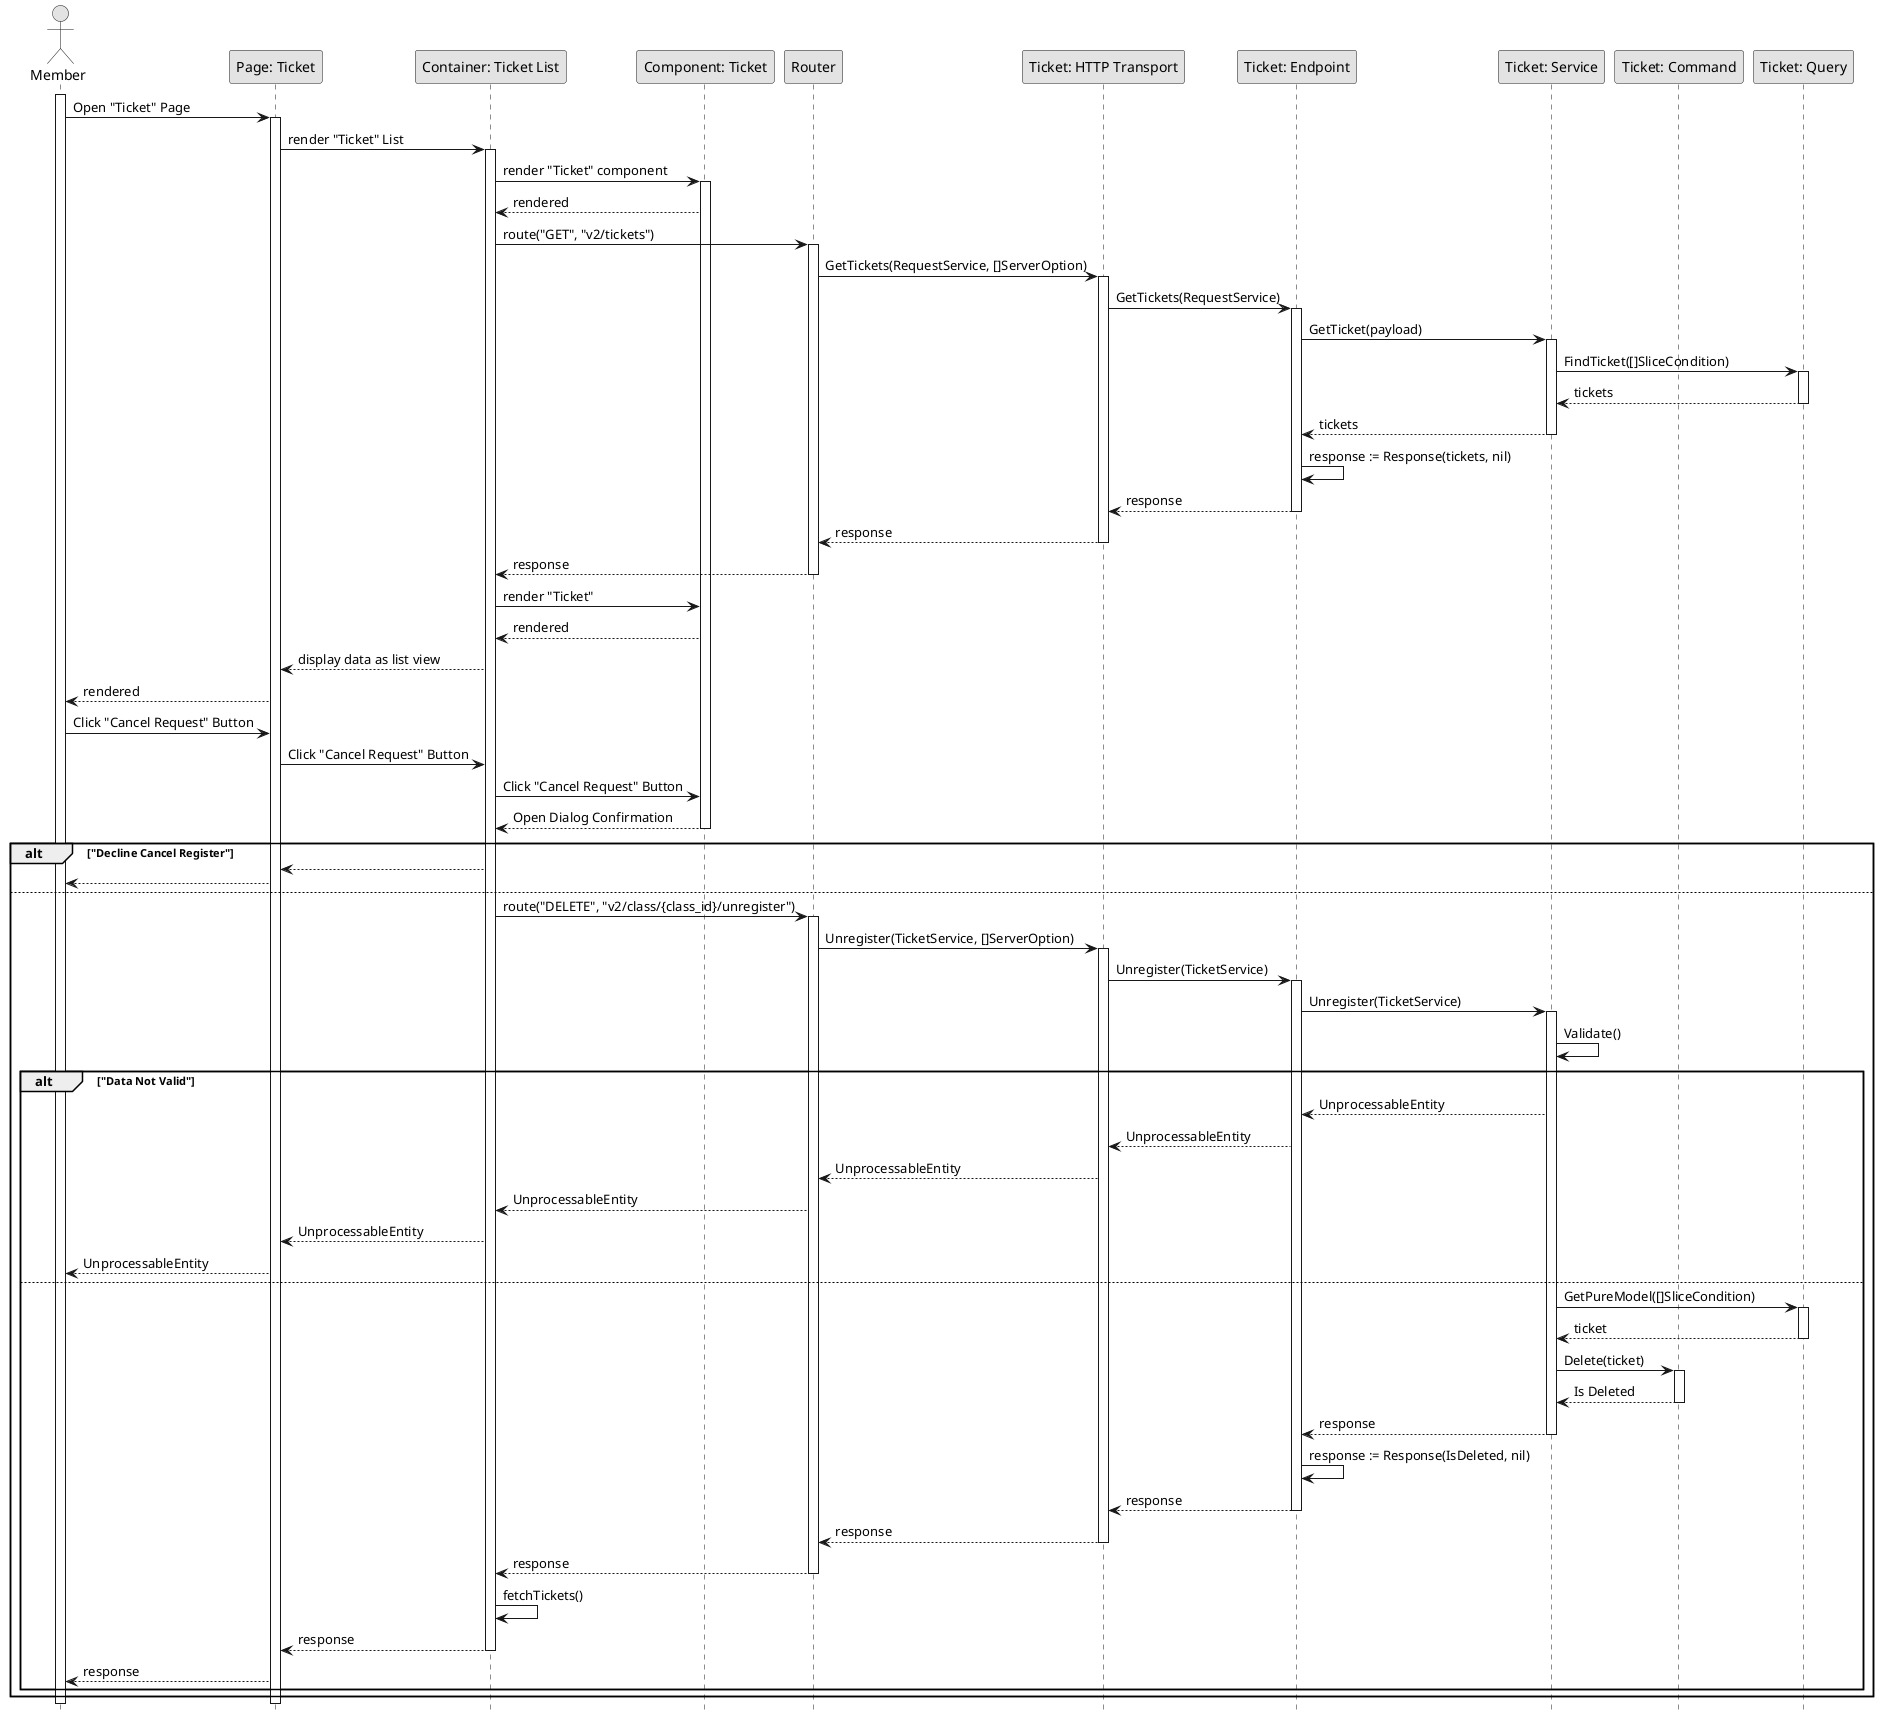 @startuml CancelRequestClass

skinparam Monochrome true
skinparam Shadowing false
hide footbox

actor Member
participant "Page: Ticket" as TicketPage
participant "Container: Ticket List" as TicketListContainer
participant "Component: Ticket" as Ticket
participant "Router" as Router
participant "Ticket: HTTP Transport" as TicketHTTPTransport
participant "Ticket: Endpoint" as TicketEndpoint
participant "Ticket: Service" as TicketService
participant "Ticket: Command" as TicketCommand
participant "Ticket: Query" as TicketQuery

activate Member

Member->TicketPage: Open "Ticket" Page
activate TicketPage
TicketPage->TicketListContainer: render "Ticket" List
activate TicketListContainer
TicketListContainer->Ticket: render "Ticket" component
activate Ticket
Ticket-->TicketListContainer: rendered
TicketListContainer->Router: route("GET", "v2/tickets")
activate Router
Router->TicketHTTPTransport: GetTickets(RequestService, []ServerOption)
activate TicketHTTPTransport
TicketHTTPTransport->TicketEndpoint: GetTickets(RequestService)
activate TicketEndpoint
TicketEndpoint->TicketService: GetTicket(payload)
activate TicketService
TicketService->TicketQuery: FindTicket([]SliceCondition)
activate TicketQuery
TicketQuery-->TicketService: tickets
deactivate TicketQuery
TicketService-->TicketEndpoint: tickets
deactivate TicketService
TicketEndpoint->TicketEndpoint: response := Response(tickets, nil)
TicketEndpoint-->TicketHTTPTransport: response
deactivate TicketEndpoint
TicketHTTPTransport-->Router: response
deactivate TicketHTTPTransport
Router-->TicketListContainer: response
deactivate Router
TicketListContainer->Ticket: render "Ticket"
Ticket-->TicketListContainer: rendered
TicketListContainer-->TicketPage: display data as list view
TicketPage-->Member: rendered

Member->TicketPage: Click "Cancel Request" Button
TicketPage->TicketListContainer: Click "Cancel Request" Button
TicketListContainer->Ticket: Click "Cancel Request" Button
Ticket-->TicketListContainer: Open Dialog Confirmation
deactivate Ticket


alt "Decline Cancel Register"
    TicketListContainer-->TicketPage
    TicketPage-->Member
else
    TicketListContainer->Router: route("DELETE", "v2/class/{class_id}/unregister")
    activate Router
    Router->TicketHTTPTransport: Unregister(TicketService, []ServerOption)
    activate TicketHTTPTransport
    TicketHTTPTransport->TicketEndpoint: Unregister(TicketService)
    activate TicketEndpoint
    TicketEndpoint->TicketService: Unregister(TicketService)
    activate TicketService
    TicketService->TicketService: Validate()
    
    alt "Data Not Valid"
        TicketService-->TicketEndpoint: UnprocessableEntity
        TicketEndpoint-->TicketHTTPTransport: UnprocessableEntity
        TicketHTTPTransport-->Router: UnprocessableEntity
        Router-->TicketListContainer: UnprocessableEntity
        TicketListContainer-->TicketPage: UnprocessableEntity
        TicketPage-->Member: UnprocessableEntity
    else
        TicketService->TicketQuery: GetPureModel([]SliceCondition)
        activate TicketQuery
        TicketQuery-->TicketService: ticket
        deactivate TicketQuery
        TicketService->TicketCommand: Delete(ticket)
        activate TicketCommand
        TicketCommand-->TicketService: Is Deleted
        deactivate TicketCommand
        TicketService-->TicketEndpoint: response
        deactivate TicketService
        TicketEndpoint->TicketEndpoint: response := Response(IsDeleted, nil)
        TicketEndpoint-->TicketHTTPTransport: response
        deactivate TicketEndpoint
        TicketHTTPTransport-->Router: response
        deactivate TicketHTTPTransport
        Router-->TicketListContainer: response
        deactivate Router
        TicketListContainer->TicketListContainer: fetchTickets()
        TicketListContainer-->TicketPage: response
        deactivate TicketListContainer

        TicketPage-->Member: response
    end
end

deactivate TicketPage

deactivate Member

@enduml